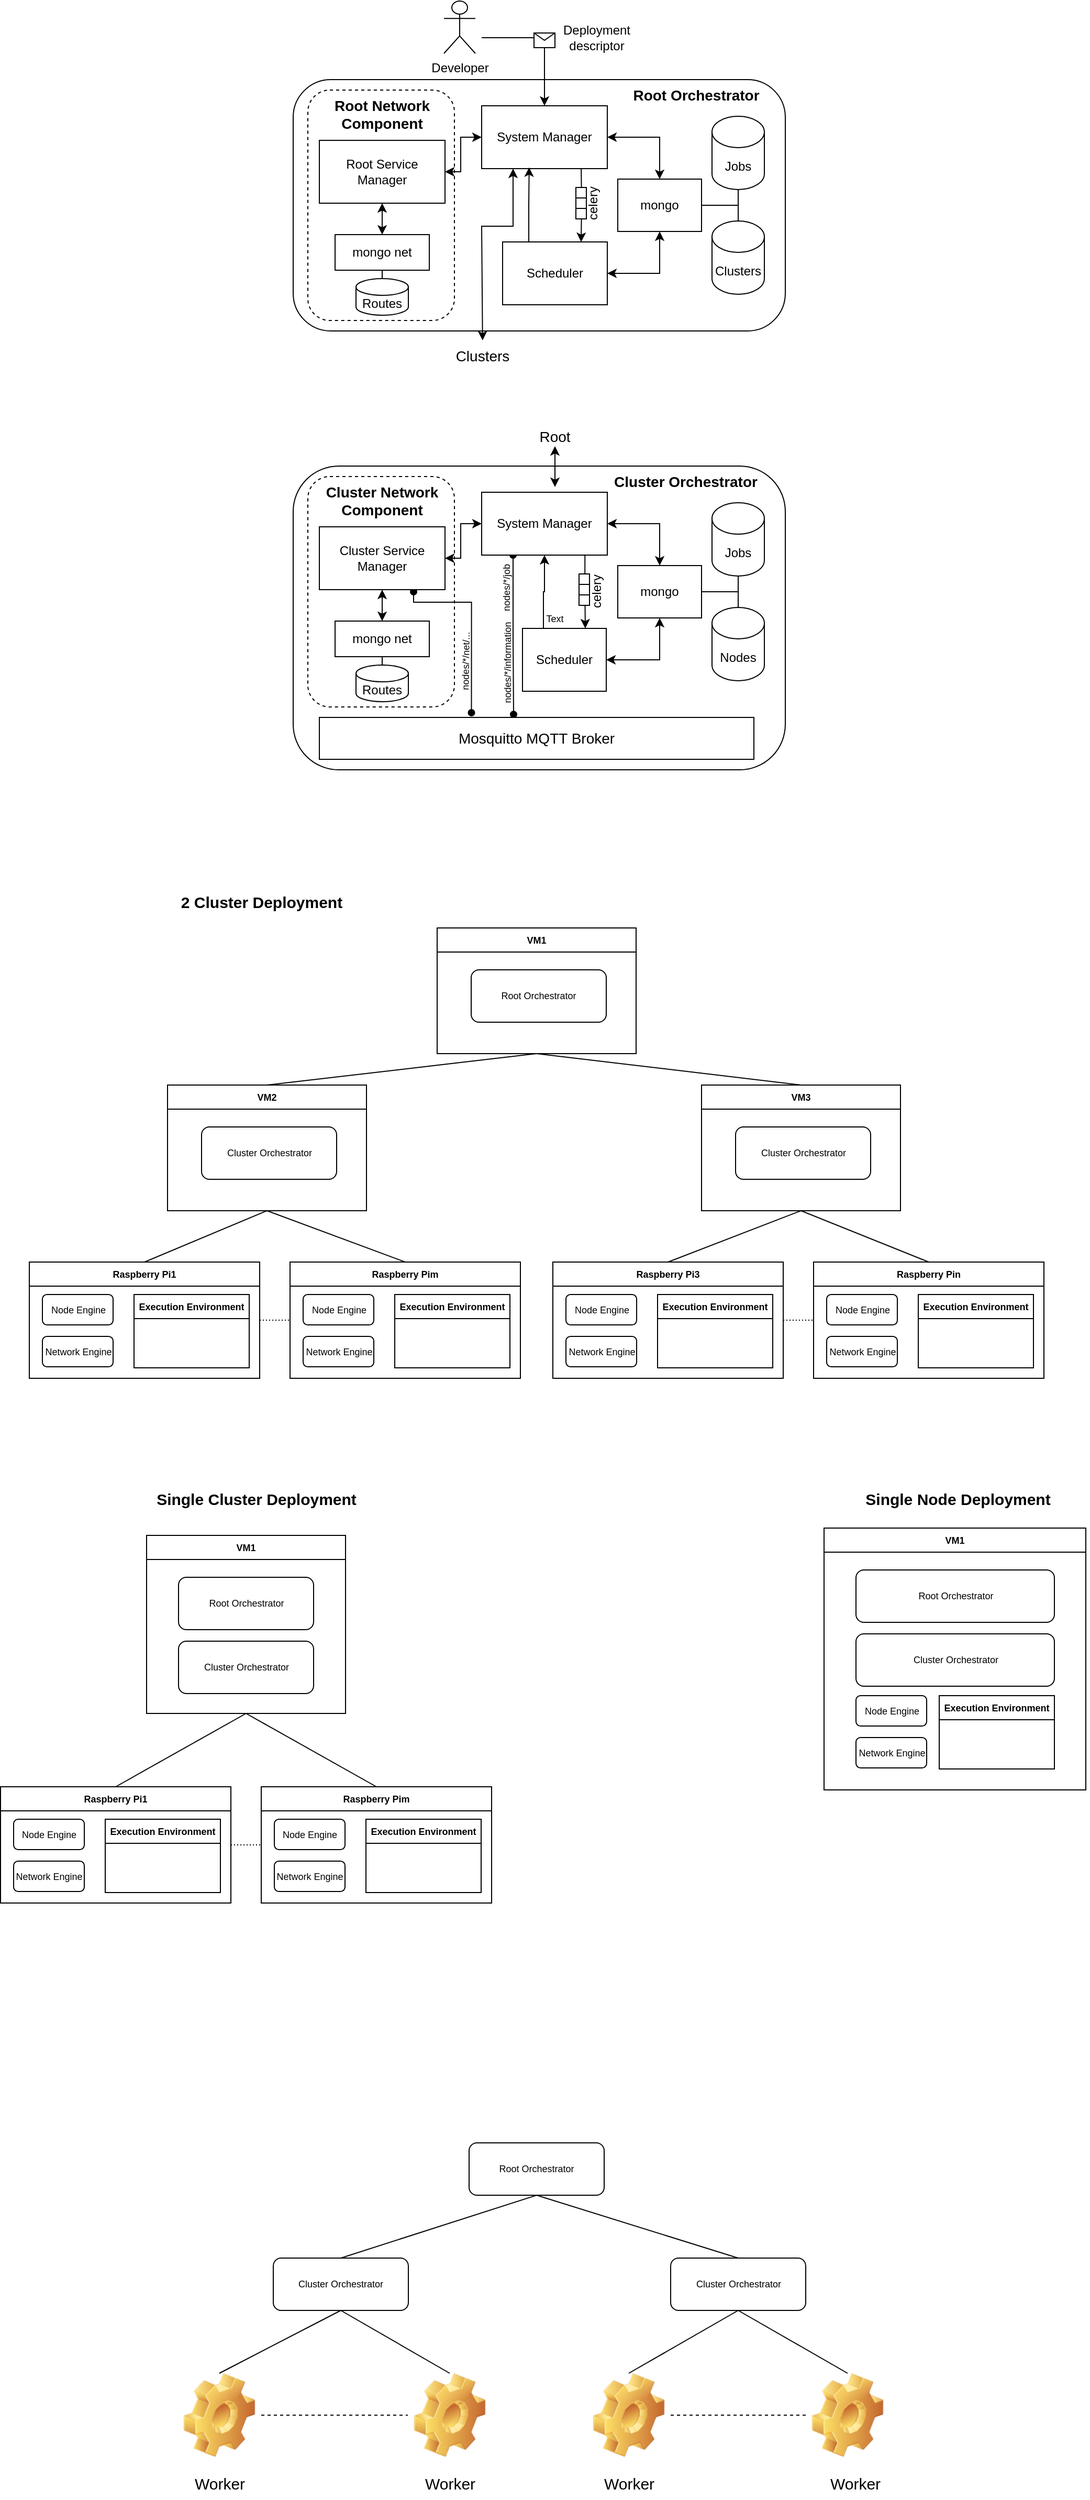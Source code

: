 <mxfile version="16.4.0" type="device"><diagram id="ZdwTuiK6LGV12zfFTO1-" name="Page-1"><mxGraphModel dx="1940" dy="1870" grid="1" gridSize="10" guides="1" tooltips="1" connect="1" arrows="1" fold="1" page="1" pageScale="1" pageWidth="827" pageHeight="1169" math="0" shadow="0"><root><mxCell id="0"/><mxCell id="1" parent="0"/><mxCell id="b5Y4_zGtjNbEffgwSiQB-1" value="" style="rounded=1;whiteSpace=wrap;html=1;" vertex="1" parent="1"><mxGeometry x="160" y="40" width="470" height="240" as="geometry"/></mxCell><mxCell id="b5Y4_zGtjNbEffgwSiQB-14" style="edgeStyle=orthogonalEdgeStyle;rounded=0;orthogonalLoop=1;jettySize=auto;html=1;entryX=0.75;entryY=0;entryDx=0;entryDy=0;endArrow=classic;endFill=1;" edge="1" parent="1" target="b5Y4_zGtjNbEffgwSiQB-4"><mxGeometry relative="1" as="geometry"><mxPoint x="435" y="120" as="sourcePoint"/></mxGeometry></mxCell><mxCell id="b5Y4_zGtjNbEffgwSiQB-27" style="edgeStyle=orthogonalEdgeStyle;rounded=0;orthogonalLoop=1;jettySize=auto;html=1;exitX=1;exitY=0.5;exitDx=0;exitDy=0;entryX=0.5;entryY=0;entryDx=0;entryDy=0;startArrow=classic;startFill=1;endArrow=classic;endFill=1;" edge="1" parent="1" source="b5Y4_zGtjNbEffgwSiQB-2" target="b5Y4_zGtjNbEffgwSiQB-9"><mxGeometry relative="1" as="geometry"/></mxCell><mxCell id="b5Y4_zGtjNbEffgwSiQB-2" value="System Manager" style="rounded=0;whiteSpace=wrap;html=1;" vertex="1" parent="1"><mxGeometry x="340" y="65" width="120" height="60" as="geometry"/></mxCell><mxCell id="b5Y4_zGtjNbEffgwSiQB-26" style="edgeStyle=orthogonalEdgeStyle;rounded=0;orthogonalLoop=1;jettySize=auto;html=1;exitX=1;exitY=0.5;exitDx=0;exitDy=0;endArrow=classic;endFill=1;startArrow=classic;startFill=1;" edge="1" parent="1" source="b5Y4_zGtjNbEffgwSiQB-4" target="b5Y4_zGtjNbEffgwSiQB-9"><mxGeometry relative="1" as="geometry"/></mxCell><mxCell id="b5Y4_zGtjNbEffgwSiQB-71" style="edgeStyle=orthogonalEdgeStyle;rounded=0;orthogonalLoop=1;jettySize=auto;html=1;exitX=0.25;exitY=0;exitDx=0;exitDy=0;entryX=0.378;entryY=0.981;entryDx=0;entryDy=0;entryPerimeter=0;fontSize=14;startArrow=none;startFill=0;endArrow=classic;endFill=1;" edge="1" parent="1" source="b5Y4_zGtjNbEffgwSiQB-4" target="b5Y4_zGtjNbEffgwSiQB-2"><mxGeometry relative="1" as="geometry"/></mxCell><mxCell id="b5Y4_zGtjNbEffgwSiQB-4" value="Scheduler" style="rounded=0;whiteSpace=wrap;html=1;" vertex="1" parent="1"><mxGeometry x="360" y="195" width="100" height="60" as="geometry"/></mxCell><mxCell id="b5Y4_zGtjNbEffgwSiQB-5" value="Jobs" style="shape=cylinder3;whiteSpace=wrap;html=1;boundedLbl=1;backgroundOutline=1;size=15;" vertex="1" parent="1"><mxGeometry x="560" y="75" width="50" height="70" as="geometry"/></mxCell><mxCell id="b5Y4_zGtjNbEffgwSiQB-7" value="" style="rounded=1;whiteSpace=wrap;html=1;dashed=1;" vertex="1" parent="1"><mxGeometry x="174" y="50" width="140" height="220" as="geometry"/></mxCell><mxCell id="b5Y4_zGtjNbEffgwSiQB-33" style="edgeStyle=orthogonalEdgeStyle;rounded=0;orthogonalLoop=1;jettySize=auto;html=1;exitX=0.5;exitY=1;exitDx=0;exitDy=0;entryX=0.5;entryY=0;entryDx=0;entryDy=0;startArrow=classic;startFill=1;endArrow=classic;endFill=1;" edge="1" parent="1" source="b5Y4_zGtjNbEffgwSiQB-3" target="b5Y4_zGtjNbEffgwSiQB-31"><mxGeometry relative="1" as="geometry"/></mxCell><mxCell id="b5Y4_zGtjNbEffgwSiQB-3" value="Root Service Manager" style="rounded=0;whiteSpace=wrap;html=1;" vertex="1" parent="1"><mxGeometry x="185" y="98" width="120" height="60" as="geometry"/></mxCell><mxCell id="b5Y4_zGtjNbEffgwSiQB-6" value="Routes" style="shape=cylinder3;whiteSpace=wrap;html=1;boundedLbl=1;backgroundOutline=1;size=8.0;" vertex="1" parent="1"><mxGeometry x="220" y="230" width="50" height="35" as="geometry"/></mxCell><mxCell id="b5Y4_zGtjNbEffgwSiQB-8" value="Clusters" style="shape=cylinder3;whiteSpace=wrap;html=1;boundedLbl=1;backgroundOutline=1;size=15;" vertex="1" parent="1"><mxGeometry x="560" y="175" width="50" height="70" as="geometry"/></mxCell><mxCell id="b5Y4_zGtjNbEffgwSiQB-11" style="edgeStyle=orthogonalEdgeStyle;rounded=0;orthogonalLoop=1;jettySize=auto;html=1;exitX=1;exitY=0.5;exitDx=0;exitDy=0;entryX=0.5;entryY=1;entryDx=0;entryDy=0;entryPerimeter=0;endArrow=none;endFill=0;" edge="1" parent="1" source="b5Y4_zGtjNbEffgwSiQB-9" target="b5Y4_zGtjNbEffgwSiQB-5"><mxGeometry relative="1" as="geometry"/></mxCell><mxCell id="b5Y4_zGtjNbEffgwSiQB-12" style="edgeStyle=orthogonalEdgeStyle;rounded=0;orthogonalLoop=1;jettySize=auto;html=1;exitX=1;exitY=0.5;exitDx=0;exitDy=0;entryX=0.5;entryY=0;entryDx=0;entryDy=0;entryPerimeter=0;endArrow=none;endFill=0;" edge="1" parent="1" source="b5Y4_zGtjNbEffgwSiQB-9" target="b5Y4_zGtjNbEffgwSiQB-8"><mxGeometry relative="1" as="geometry"/></mxCell><mxCell id="b5Y4_zGtjNbEffgwSiQB-9" value="mongo" style="rounded=0;whiteSpace=wrap;html=1;" vertex="1" parent="1"><mxGeometry x="470" y="135" width="80" height="50" as="geometry"/></mxCell><mxCell id="b5Y4_zGtjNbEffgwSiQB-24" value="" style="group" vertex="1" connectable="0" parent="1"><mxGeometry x="430" y="143" width="10" height="30" as="geometry"/></mxCell><mxCell id="b5Y4_zGtjNbEffgwSiQB-20" value="" style="rounded=0;whiteSpace=wrap;html=1;" vertex="1" parent="b5Y4_zGtjNbEffgwSiQB-24"><mxGeometry width="10" height="10" as="geometry"/></mxCell><mxCell id="b5Y4_zGtjNbEffgwSiQB-21" value="" style="rounded=0;whiteSpace=wrap;html=1;" vertex="1" parent="b5Y4_zGtjNbEffgwSiQB-24"><mxGeometry y="10" width="10" height="10" as="geometry"/></mxCell><mxCell id="b5Y4_zGtjNbEffgwSiQB-22" value="" style="rounded=0;whiteSpace=wrap;html=1;" vertex="1" parent="b5Y4_zGtjNbEffgwSiQB-24"><mxGeometry y="20" width="10" height="10" as="geometry"/></mxCell><mxCell id="b5Y4_zGtjNbEffgwSiQB-25" value="celery" style="text;html=1;strokeColor=none;fillColor=none;align=center;verticalAlign=middle;whiteSpace=wrap;rounded=0;rotation=-90;" vertex="1" parent="1"><mxGeometry x="409" y="148" width="75" height="20" as="geometry"/></mxCell><mxCell id="b5Y4_zGtjNbEffgwSiQB-29" style="edgeStyle=orthogonalEdgeStyle;rounded=0;orthogonalLoop=1;jettySize=auto;html=1;exitX=0;exitY=0.5;exitDx=0;exitDy=0;entryX=1;entryY=0.5;entryDx=0;entryDy=0;startArrow=classic;startFill=1;endArrow=classic;endFill=1;" edge="1" parent="1" source="b5Y4_zGtjNbEffgwSiQB-2" target="b5Y4_zGtjNbEffgwSiQB-3"><mxGeometry relative="1" as="geometry"><Array as="points"><mxPoint x="320" y="95"/><mxPoint x="320" y="128"/></Array></mxGeometry></mxCell><mxCell id="b5Y4_zGtjNbEffgwSiQB-34" style="edgeStyle=orthogonalEdgeStyle;rounded=0;orthogonalLoop=1;jettySize=auto;html=1;exitX=0.5;exitY=1;exitDx=0;exitDy=0;entryX=0.5;entryY=0;entryDx=0;entryDy=0;entryPerimeter=0;startArrow=none;startFill=0;endArrow=none;endFill=0;" edge="1" parent="1" source="b5Y4_zGtjNbEffgwSiQB-31" target="b5Y4_zGtjNbEffgwSiQB-6"><mxGeometry relative="1" as="geometry"/></mxCell><mxCell id="b5Y4_zGtjNbEffgwSiQB-31" value="mongo net" style="rounded=0;whiteSpace=wrap;html=1;" vertex="1" parent="1"><mxGeometry x="200" y="188" width="90" height="34" as="geometry"/></mxCell><mxCell id="b5Y4_zGtjNbEffgwSiQB-35" value="Developer" style="shape=umlActor;verticalLabelPosition=bottom;verticalAlign=top;html=1;outlineConnect=0;" vertex="1" parent="1"><mxGeometry x="304" y="-35" width="30" height="50" as="geometry"/></mxCell><mxCell id="b5Y4_zGtjNbEffgwSiQB-36" value="" style="endArrow=classic;html=1;rounded=0;entryX=0.5;entryY=0;entryDx=0;entryDy=0;" edge="1" parent="1" target="b5Y4_zGtjNbEffgwSiQB-2"><mxGeometry relative="1" as="geometry"><mxPoint x="340" as="sourcePoint"/><mxPoint x="430" y="-40" as="targetPoint"/><Array as="points"><mxPoint x="400"/></Array></mxGeometry></mxCell><mxCell id="b5Y4_zGtjNbEffgwSiQB-37" value="" style="shape=message;html=1;outlineConnect=0;" vertex="1" parent="b5Y4_zGtjNbEffgwSiQB-36"><mxGeometry width="20" height="14" relative="1" as="geometry"><mxPoint x="-10" y="-7" as="offset"/></mxGeometry></mxCell><mxCell id="b5Y4_zGtjNbEffgwSiQB-38" value="Deployment descriptor" style="text;html=1;strokeColor=none;fillColor=none;align=center;verticalAlign=middle;whiteSpace=wrap;rounded=0;" vertex="1" parent="1"><mxGeometry x="420" y="-15" width="60" height="30" as="geometry"/></mxCell><mxCell id="b5Y4_zGtjNbEffgwSiQB-39" value="&lt;b&gt;&lt;font style=&quot;font-size: 14px&quot;&gt;Root Orchestrator&lt;/font&gt;&lt;/b&gt;" style="text;html=1;strokeColor=none;fillColor=none;align=center;verticalAlign=middle;whiteSpace=wrap;rounded=0;dashed=1;" vertex="1" parent="1"><mxGeometry x="480" y="40" width="130" height="30" as="geometry"/></mxCell><mxCell id="b5Y4_zGtjNbEffgwSiQB-40" value="&lt;b&gt;&lt;font style=&quot;font-size: 14px&quot;&gt;Root Network Component&lt;/font&gt;&lt;/b&gt;" style="text;html=1;strokeColor=none;fillColor=none;align=center;verticalAlign=middle;whiteSpace=wrap;rounded=0;dashed=1;" vertex="1" parent="1"><mxGeometry x="185" y="58" width="120" height="30" as="geometry"/></mxCell><mxCell id="b5Y4_zGtjNbEffgwSiQB-42" value="" style="rounded=1;whiteSpace=wrap;html=1;" vertex="1" parent="1"><mxGeometry x="160" y="409" width="470" height="290" as="geometry"/></mxCell><mxCell id="b5Y4_zGtjNbEffgwSiQB-43" style="edgeStyle=orthogonalEdgeStyle;rounded=0;orthogonalLoop=1;jettySize=auto;html=1;exitX=0.822;exitY=0.994;exitDx=0;exitDy=0;entryX=0.75;entryY=0;entryDx=0;entryDy=0;endArrow=classic;endFill=1;exitPerimeter=0;" edge="1" parent="1" source="b5Y4_zGtjNbEffgwSiQB-45" target="b5Y4_zGtjNbEffgwSiQB-48"><mxGeometry relative="1" as="geometry"/></mxCell><mxCell id="b5Y4_zGtjNbEffgwSiQB-44" style="edgeStyle=orthogonalEdgeStyle;rounded=0;orthogonalLoop=1;jettySize=auto;html=1;exitX=1;exitY=0.5;exitDx=0;exitDy=0;entryX=0.5;entryY=0;entryDx=0;entryDy=0;startArrow=classic;startFill=1;endArrow=classic;endFill=1;" edge="1" parent="1" source="b5Y4_zGtjNbEffgwSiQB-45" target="b5Y4_zGtjNbEffgwSiQB-57"><mxGeometry relative="1" as="geometry"/></mxCell><mxCell id="b5Y4_zGtjNbEffgwSiQB-70" style="edgeStyle=orthogonalEdgeStyle;rounded=0;orthogonalLoop=1;jettySize=auto;html=1;exitX=0.25;exitY=1;exitDx=0;exitDy=0;entryX=0.447;entryY=-0.071;entryDx=0;entryDy=0;entryPerimeter=0;fontSize=14;startArrow=oval;startFill=1;endArrow=oval;endFill=1;" edge="1" parent="1" source="b5Y4_zGtjNbEffgwSiQB-45" target="b5Y4_zGtjNbEffgwSiQB-68"><mxGeometry relative="1" as="geometry"/></mxCell><mxCell id="b5Y4_zGtjNbEffgwSiQB-45" value="System Manager" style="rounded=0;whiteSpace=wrap;html=1;" vertex="1" parent="1"><mxGeometry x="340" y="434" width="120" height="60" as="geometry"/></mxCell><mxCell id="b5Y4_zGtjNbEffgwSiQB-46" style="edgeStyle=orthogonalEdgeStyle;rounded=0;orthogonalLoop=1;jettySize=auto;html=1;exitX=0.25;exitY=0;exitDx=0;exitDy=0;entryX=0.5;entryY=1;entryDx=0;entryDy=0;endArrow=classic;endFill=1;" edge="1" parent="1" source="b5Y4_zGtjNbEffgwSiQB-48" target="b5Y4_zGtjNbEffgwSiQB-45"><mxGeometry relative="1" as="geometry"/></mxCell><mxCell id="b5Y4_zGtjNbEffgwSiQB-47" style="edgeStyle=orthogonalEdgeStyle;rounded=0;orthogonalLoop=1;jettySize=auto;html=1;exitX=1;exitY=0.5;exitDx=0;exitDy=0;endArrow=classic;endFill=1;startArrow=classic;startFill=1;" edge="1" parent="1" source="b5Y4_zGtjNbEffgwSiQB-48" target="b5Y4_zGtjNbEffgwSiQB-57"><mxGeometry relative="1" as="geometry"/></mxCell><mxCell id="b5Y4_zGtjNbEffgwSiQB-48" value="Scheduler" style="rounded=0;whiteSpace=wrap;html=1;" vertex="1" parent="1"><mxGeometry x="379" y="564" width="80" height="60" as="geometry"/></mxCell><mxCell id="b5Y4_zGtjNbEffgwSiQB-49" value="Jobs" style="shape=cylinder3;whiteSpace=wrap;html=1;boundedLbl=1;backgroundOutline=1;size=15;" vertex="1" parent="1"><mxGeometry x="560" y="444" width="50" height="70" as="geometry"/></mxCell><mxCell id="b5Y4_zGtjNbEffgwSiQB-50" value="" style="rounded=1;whiteSpace=wrap;html=1;dashed=1;" vertex="1" parent="1"><mxGeometry x="174" y="419" width="140" height="220" as="geometry"/></mxCell><mxCell id="b5Y4_zGtjNbEffgwSiQB-51" style="edgeStyle=orthogonalEdgeStyle;rounded=0;orthogonalLoop=1;jettySize=auto;html=1;exitX=0.5;exitY=1;exitDx=0;exitDy=0;entryX=0.5;entryY=0;entryDx=0;entryDy=0;startArrow=classic;startFill=1;endArrow=classic;endFill=1;" edge="1" parent="1" source="b5Y4_zGtjNbEffgwSiQB-52" target="b5Y4_zGtjNbEffgwSiQB-65"><mxGeometry relative="1" as="geometry"/></mxCell><mxCell id="b5Y4_zGtjNbEffgwSiQB-69" style="edgeStyle=orthogonalEdgeStyle;rounded=0;orthogonalLoop=1;jettySize=auto;html=1;fontSize=14;startArrow=oval;startFill=1;endArrow=oval;endFill=1;entryX=0.35;entryY=-0.113;entryDx=0;entryDy=0;entryPerimeter=0;" edge="1" parent="1" target="b5Y4_zGtjNbEffgwSiQB-68"><mxGeometry relative="1" as="geometry"><mxPoint x="275" y="529" as="sourcePoint"/><mxPoint x="330" y="639" as="targetPoint"/><Array as="points"><mxPoint x="275" y="539"/><mxPoint x="330" y="539"/></Array></mxGeometry></mxCell><mxCell id="b5Y4_zGtjNbEffgwSiQB-52" value="Cluster Service Manager" style="rounded=0;whiteSpace=wrap;html=1;" vertex="1" parent="1"><mxGeometry x="185" y="467" width="120" height="60" as="geometry"/></mxCell><mxCell id="b5Y4_zGtjNbEffgwSiQB-53" value="Routes" style="shape=cylinder3;whiteSpace=wrap;html=1;boundedLbl=1;backgroundOutline=1;size=8.0;" vertex="1" parent="1"><mxGeometry x="220" y="599" width="50" height="35" as="geometry"/></mxCell><mxCell id="b5Y4_zGtjNbEffgwSiQB-54" value="Nodes" style="shape=cylinder3;whiteSpace=wrap;html=1;boundedLbl=1;backgroundOutline=1;size=15;" vertex="1" parent="1"><mxGeometry x="560" y="544" width="50" height="70" as="geometry"/></mxCell><mxCell id="b5Y4_zGtjNbEffgwSiQB-55" style="edgeStyle=orthogonalEdgeStyle;rounded=0;orthogonalLoop=1;jettySize=auto;html=1;exitX=1;exitY=0.5;exitDx=0;exitDy=0;entryX=0.5;entryY=1;entryDx=0;entryDy=0;entryPerimeter=0;endArrow=none;endFill=0;" edge="1" parent="1" source="b5Y4_zGtjNbEffgwSiQB-57" target="b5Y4_zGtjNbEffgwSiQB-49"><mxGeometry relative="1" as="geometry"/></mxCell><mxCell id="b5Y4_zGtjNbEffgwSiQB-56" style="edgeStyle=orthogonalEdgeStyle;rounded=0;orthogonalLoop=1;jettySize=auto;html=1;exitX=1;exitY=0.5;exitDx=0;exitDy=0;entryX=0.5;entryY=0;entryDx=0;entryDy=0;entryPerimeter=0;endArrow=none;endFill=0;" edge="1" parent="1" source="b5Y4_zGtjNbEffgwSiQB-57" target="b5Y4_zGtjNbEffgwSiQB-54"><mxGeometry relative="1" as="geometry"/></mxCell><mxCell id="b5Y4_zGtjNbEffgwSiQB-57" value="mongo" style="rounded=0;whiteSpace=wrap;html=1;" vertex="1" parent="1"><mxGeometry x="470" y="504" width="80" height="50" as="geometry"/></mxCell><mxCell id="b5Y4_zGtjNbEffgwSiQB-58" value="" style="group" vertex="1" connectable="0" parent="1"><mxGeometry x="433" y="512" width="10" height="30" as="geometry"/></mxCell><mxCell id="b5Y4_zGtjNbEffgwSiQB-59" value="" style="rounded=0;whiteSpace=wrap;html=1;" vertex="1" parent="b5Y4_zGtjNbEffgwSiQB-58"><mxGeometry width="10" height="10" as="geometry"/></mxCell><mxCell id="b5Y4_zGtjNbEffgwSiQB-60" value="" style="rounded=0;whiteSpace=wrap;html=1;" vertex="1" parent="b5Y4_zGtjNbEffgwSiQB-58"><mxGeometry y="10" width="10" height="10" as="geometry"/></mxCell><mxCell id="b5Y4_zGtjNbEffgwSiQB-61" value="" style="rounded=0;whiteSpace=wrap;html=1;" vertex="1" parent="b5Y4_zGtjNbEffgwSiQB-58"><mxGeometry y="20" width="10" height="10" as="geometry"/></mxCell><mxCell id="b5Y4_zGtjNbEffgwSiQB-62" value="celery" style="text;html=1;strokeColor=none;fillColor=none;align=center;verticalAlign=middle;whiteSpace=wrap;rounded=0;rotation=-90;" vertex="1" parent="1"><mxGeometry x="412.5" y="519" width="75" height="20" as="geometry"/></mxCell><mxCell id="b5Y4_zGtjNbEffgwSiQB-63" style="edgeStyle=orthogonalEdgeStyle;rounded=0;orthogonalLoop=1;jettySize=auto;html=1;exitX=0;exitY=0.5;exitDx=0;exitDy=0;entryX=1;entryY=0.5;entryDx=0;entryDy=0;startArrow=classic;startFill=1;endArrow=classic;endFill=1;" edge="1" parent="1" source="b5Y4_zGtjNbEffgwSiQB-45" target="b5Y4_zGtjNbEffgwSiQB-52"><mxGeometry relative="1" as="geometry"><Array as="points"><mxPoint x="320" y="464"/><mxPoint x="320" y="497"/></Array></mxGeometry></mxCell><mxCell id="b5Y4_zGtjNbEffgwSiQB-64" style="edgeStyle=orthogonalEdgeStyle;rounded=0;orthogonalLoop=1;jettySize=auto;html=1;exitX=0.5;exitY=1;exitDx=0;exitDy=0;entryX=0.5;entryY=0;entryDx=0;entryDy=0;entryPerimeter=0;startArrow=none;startFill=0;endArrow=none;endFill=0;" edge="1" parent="1" source="b5Y4_zGtjNbEffgwSiQB-65" target="b5Y4_zGtjNbEffgwSiQB-53"><mxGeometry relative="1" as="geometry"/></mxCell><mxCell id="b5Y4_zGtjNbEffgwSiQB-65" value="mongo net" style="rounded=0;whiteSpace=wrap;html=1;" vertex="1" parent="1"><mxGeometry x="200" y="557" width="90" height="34" as="geometry"/></mxCell><mxCell id="b5Y4_zGtjNbEffgwSiQB-66" value="&lt;b&gt;&lt;font style=&quot;font-size: 14px&quot;&gt;Cluster Orchestrator&lt;/font&gt;&lt;/b&gt;" style="text;html=1;strokeColor=none;fillColor=none;align=center;verticalAlign=middle;whiteSpace=wrap;rounded=0;dashed=1;" vertex="1" parent="1"><mxGeometry x="460" y="409" width="150" height="30" as="geometry"/></mxCell><mxCell id="b5Y4_zGtjNbEffgwSiQB-67" value="&lt;b&gt;&lt;font style=&quot;font-size: 14px&quot;&gt;Cluster Network Component&lt;/font&gt;&lt;/b&gt;" style="text;html=1;strokeColor=none;fillColor=none;align=center;verticalAlign=middle;whiteSpace=wrap;rounded=0;dashed=1;" vertex="1" parent="1"><mxGeometry x="185" y="427" width="120" height="30" as="geometry"/></mxCell><mxCell id="b5Y4_zGtjNbEffgwSiQB-68" value="Mosquitto MQTT Broker" style="rounded=0;whiteSpace=wrap;html=1;fontSize=14;" vertex="1" parent="1"><mxGeometry x="185" y="649" width="415" height="40" as="geometry"/></mxCell><mxCell id="b5Y4_zGtjNbEffgwSiQB-74" value="" style="endArrow=classic;startArrow=classic;html=1;rounded=0;fontSize=14;entryX=0.25;entryY=1;entryDx=0;entryDy=0;" edge="1" parent="1" source="b5Y4_zGtjNbEffgwSiQB-75" target="b5Y4_zGtjNbEffgwSiQB-2"><mxGeometry width="50" height="50" relative="1" as="geometry"><mxPoint x="340" y="290" as="sourcePoint"/><mxPoint x="390" y="260" as="targetPoint"/><Array as="points"><mxPoint x="340" y="180"/><mxPoint x="370" y="180"/></Array></mxGeometry></mxCell><mxCell id="b5Y4_zGtjNbEffgwSiQB-75" value="Clusters" style="text;html=1;strokeColor=none;fillColor=none;align=center;verticalAlign=middle;whiteSpace=wrap;rounded=0;fontSize=14;" vertex="1" parent="1"><mxGeometry x="311" y="289" width="60" height="30" as="geometry"/></mxCell><mxCell id="b5Y4_zGtjNbEffgwSiQB-76" value="" style="endArrow=classic;startArrow=classic;html=1;rounded=0;fontSize=14;" edge="1" parent="1"><mxGeometry width="50" height="50" relative="1" as="geometry"><mxPoint x="410" y="429" as="sourcePoint"/><mxPoint x="410" y="390" as="targetPoint"/></mxGeometry></mxCell><mxCell id="b5Y4_zGtjNbEffgwSiQB-77" value="Root" style="text;html=1;strokeColor=none;fillColor=none;align=center;verticalAlign=middle;whiteSpace=wrap;rounded=0;fontSize=14;" vertex="1" parent="1"><mxGeometry x="380" y="366" width="60" height="30" as="geometry"/></mxCell><mxCell id="b5Y4_zGtjNbEffgwSiQB-78" value="&lt;font style=&quot;font-size: 9px&quot;&gt;nodes/*/net/...&lt;/font&gt;" style="text;html=1;strokeColor=none;fillColor=none;align=center;verticalAlign=middle;whiteSpace=wrap;rounded=0;fontSize=14;rotation=-89;" vertex="1" parent="1"><mxGeometry x="293" y="580" width="60" height="30" as="geometry"/></mxCell><mxCell id="b5Y4_zGtjNbEffgwSiQB-79" value="Text" style="text;html=1;strokeColor=none;fillColor=none;align=center;verticalAlign=middle;whiteSpace=wrap;rounded=0;fontSize=9;" vertex="1" parent="1"><mxGeometry x="380" y="540" width="60" height="30" as="geometry"/></mxCell><mxCell id="b5Y4_zGtjNbEffgwSiQB-80" value="nodes/*/information&amp;nbsp;&amp;nbsp;" style="text;html=1;strokeColor=none;fillColor=none;align=center;verticalAlign=middle;whiteSpace=wrap;rounded=0;fontSize=9;rotation=-90;" vertex="1" parent="1"><mxGeometry x="335" y="579" width="60" height="30" as="geometry"/></mxCell><mxCell id="b5Y4_zGtjNbEffgwSiQB-81" value="nodes/*/job" style="text;html=1;strokeColor=none;fillColor=none;align=center;verticalAlign=middle;whiteSpace=wrap;rounded=0;fontSize=9;rotation=-90;" vertex="1" parent="1"><mxGeometry x="334" y="510" width="60" height="30" as="geometry"/></mxCell><mxCell id="b5Y4_zGtjNbEffgwSiQB-82" value="VM1" style="swimlane;fontSize=9;" vertex="1" parent="1"><mxGeometry x="297.5" y="850" width="190" height="120" as="geometry"/></mxCell><mxCell id="b5Y4_zGtjNbEffgwSiQB-83" value="Root Orchestrator" style="rounded=1;whiteSpace=wrap;html=1;fontSize=9;" vertex="1" parent="b5Y4_zGtjNbEffgwSiQB-82"><mxGeometry x="32.5" y="40" width="129" height="50" as="geometry"/></mxCell><mxCell id="b5Y4_zGtjNbEffgwSiQB-110" style="edgeStyle=none;rounded=0;orthogonalLoop=1;jettySize=auto;html=1;exitX=0.5;exitY=0;exitDx=0;exitDy=0;entryX=0.5;entryY=1;entryDx=0;entryDy=0;fontSize=9;startArrow=none;startFill=0;endArrow=none;endFill=0;" edge="1" parent="1" source="b5Y4_zGtjNbEffgwSiQB-86" target="b5Y4_zGtjNbEffgwSiQB-82"><mxGeometry relative="1" as="geometry"/></mxCell><mxCell id="b5Y4_zGtjNbEffgwSiQB-86" value="VM2" style="swimlane;fontSize=9;" vertex="1" parent="1"><mxGeometry x="40" y="1000" width="190" height="120" as="geometry"/></mxCell><mxCell id="b5Y4_zGtjNbEffgwSiQB-87" value="Cluster Orchestrator" style="rounded=1;whiteSpace=wrap;html=1;fontSize=9;" vertex="1" parent="b5Y4_zGtjNbEffgwSiQB-86"><mxGeometry x="32.5" y="40" width="129" height="50" as="geometry"/></mxCell><mxCell id="b5Y4_zGtjNbEffgwSiQB-111" style="edgeStyle=none;rounded=0;orthogonalLoop=1;jettySize=auto;html=1;exitX=0.5;exitY=0;exitDx=0;exitDy=0;entryX=0.5;entryY=1;entryDx=0;entryDy=0;fontSize=9;startArrow=none;startFill=0;endArrow=none;endFill=0;" edge="1" parent="1" source="b5Y4_zGtjNbEffgwSiQB-88" target="b5Y4_zGtjNbEffgwSiQB-82"><mxGeometry relative="1" as="geometry"/></mxCell><mxCell id="b5Y4_zGtjNbEffgwSiQB-88" value="VM3" style="swimlane;fontSize=9;" vertex="1" parent="1"><mxGeometry x="550" y="1000" width="190" height="120" as="geometry"/></mxCell><mxCell id="b5Y4_zGtjNbEffgwSiQB-89" value="Cluster Orchestrator" style="rounded=1;whiteSpace=wrap;html=1;fontSize=9;" vertex="1" parent="b5Y4_zGtjNbEffgwSiQB-88"><mxGeometry x="32.5" y="40" width="129" height="50" as="geometry"/></mxCell><mxCell id="b5Y4_zGtjNbEffgwSiQB-106" style="rounded=0;orthogonalLoop=1;jettySize=auto;html=1;exitX=0.5;exitY=0;exitDx=0;exitDy=0;entryX=0.5;entryY=1;entryDx=0;entryDy=0;fontSize=9;startArrow=none;startFill=0;endArrow=none;endFill=0;" edge="1" parent="1" source="b5Y4_zGtjNbEffgwSiQB-90" target="b5Y4_zGtjNbEffgwSiQB-86"><mxGeometry relative="1" as="geometry"/></mxCell><mxCell id="b5Y4_zGtjNbEffgwSiQB-120" style="edgeStyle=none;rounded=0;orthogonalLoop=1;jettySize=auto;html=1;exitX=1;exitY=0.5;exitDx=0;exitDy=0;entryX=0;entryY=0.5;entryDx=0;entryDy=0;dashed=1;dashPattern=1 2;fontSize=15;startArrow=none;startFill=0;endArrow=none;endFill=0;" edge="1" parent="1" source="b5Y4_zGtjNbEffgwSiQB-90" target="b5Y4_zGtjNbEffgwSiQB-94"><mxGeometry relative="1" as="geometry"/></mxCell><mxCell id="b5Y4_zGtjNbEffgwSiQB-90" value="Raspberry Pi1" style="swimlane;fontSize=9;" vertex="1" parent="1"><mxGeometry x="-92" y="1169" width="220" height="111" as="geometry"/></mxCell><mxCell id="b5Y4_zGtjNbEffgwSiQB-91" value="Node Engine" style="rounded=1;whiteSpace=wrap;html=1;fontSize=9;" vertex="1" parent="b5Y4_zGtjNbEffgwSiQB-90"><mxGeometry x="12.5" y="31" width="67.5" height="29" as="geometry"/></mxCell><mxCell id="b5Y4_zGtjNbEffgwSiQB-92" value="Network Engine" style="rounded=1;whiteSpace=wrap;html=1;fontSize=9;" vertex="1" parent="b5Y4_zGtjNbEffgwSiQB-90"><mxGeometry x="12.5" y="71" width="67.5" height="29" as="geometry"/></mxCell><mxCell id="b5Y4_zGtjNbEffgwSiQB-93" value="Execution Environment" style="swimlane;fontSize=9;" vertex="1" parent="b5Y4_zGtjNbEffgwSiQB-90"><mxGeometry x="100" y="31" width="110" height="70" as="geometry"/></mxCell><mxCell id="b5Y4_zGtjNbEffgwSiQB-94" value="Raspberry Pim" style="swimlane;fontSize=9;" vertex="1" parent="1"><mxGeometry x="157" y="1169" width="220" height="111" as="geometry"/></mxCell><mxCell id="b5Y4_zGtjNbEffgwSiQB-95" value="Node Engine" style="rounded=1;whiteSpace=wrap;html=1;fontSize=9;" vertex="1" parent="b5Y4_zGtjNbEffgwSiQB-94"><mxGeometry x="12.5" y="31" width="67.5" height="29" as="geometry"/></mxCell><mxCell id="b5Y4_zGtjNbEffgwSiQB-96" value="Network Engine" style="rounded=1;whiteSpace=wrap;html=1;fontSize=9;" vertex="1" parent="b5Y4_zGtjNbEffgwSiQB-94"><mxGeometry x="12.5" y="71" width="67.5" height="29" as="geometry"/></mxCell><mxCell id="b5Y4_zGtjNbEffgwSiQB-97" value="Execution Environment" style="swimlane;fontSize=9;" vertex="1" parent="b5Y4_zGtjNbEffgwSiQB-94"><mxGeometry x="100" y="31" width="110" height="70" as="geometry"/></mxCell><mxCell id="b5Y4_zGtjNbEffgwSiQB-108" style="edgeStyle=none;rounded=0;orthogonalLoop=1;jettySize=auto;html=1;exitX=0.5;exitY=0;exitDx=0;exitDy=0;entryX=0.5;entryY=1;entryDx=0;entryDy=0;fontSize=9;startArrow=none;startFill=0;endArrow=none;endFill=0;" edge="1" parent="1" source="b5Y4_zGtjNbEffgwSiQB-98" target="b5Y4_zGtjNbEffgwSiQB-88"><mxGeometry relative="1" as="geometry"/></mxCell><mxCell id="b5Y4_zGtjNbEffgwSiQB-119" style="edgeStyle=none;rounded=0;orthogonalLoop=1;jettySize=auto;html=1;exitX=1;exitY=0.5;exitDx=0;exitDy=0;entryX=0;entryY=0.5;entryDx=0;entryDy=0;fontSize=15;startArrow=none;startFill=0;endArrow=none;endFill=0;dashed=1;dashPattern=1 2;" edge="1" parent="1" source="b5Y4_zGtjNbEffgwSiQB-98" target="b5Y4_zGtjNbEffgwSiQB-102"><mxGeometry relative="1" as="geometry"/></mxCell><mxCell id="b5Y4_zGtjNbEffgwSiQB-98" value="Raspberry Pi3" style="swimlane;fontSize=9;" vertex="1" parent="1"><mxGeometry x="408" y="1169" width="220" height="111" as="geometry"/></mxCell><mxCell id="b5Y4_zGtjNbEffgwSiQB-99" value="Node Engine" style="rounded=1;whiteSpace=wrap;html=1;fontSize=9;" vertex="1" parent="b5Y4_zGtjNbEffgwSiQB-98"><mxGeometry x="12.5" y="31" width="67.5" height="29" as="geometry"/></mxCell><mxCell id="b5Y4_zGtjNbEffgwSiQB-100" value="Network Engine" style="rounded=1;whiteSpace=wrap;html=1;fontSize=9;" vertex="1" parent="b5Y4_zGtjNbEffgwSiQB-98"><mxGeometry x="12.5" y="71" width="67.5" height="29" as="geometry"/></mxCell><mxCell id="b5Y4_zGtjNbEffgwSiQB-101" value="Execution Environment" style="swimlane;fontSize=9;" vertex="1" parent="b5Y4_zGtjNbEffgwSiQB-98"><mxGeometry x="100" y="31" width="110" height="70" as="geometry"/></mxCell><mxCell id="b5Y4_zGtjNbEffgwSiQB-102" value="Raspberry Pin" style="swimlane;fontSize=9;" vertex="1" parent="1"><mxGeometry x="657" y="1169" width="220" height="111" as="geometry"/></mxCell><mxCell id="b5Y4_zGtjNbEffgwSiQB-103" value="Node Engine" style="rounded=1;whiteSpace=wrap;html=1;fontSize=9;" vertex="1" parent="b5Y4_zGtjNbEffgwSiQB-102"><mxGeometry x="12.5" y="31" width="67.5" height="29" as="geometry"/></mxCell><mxCell id="b5Y4_zGtjNbEffgwSiQB-104" value="Network Engine" style="rounded=1;whiteSpace=wrap;html=1;fontSize=9;" vertex="1" parent="b5Y4_zGtjNbEffgwSiQB-102"><mxGeometry x="12.5" y="71" width="67.5" height="29" as="geometry"/></mxCell><mxCell id="b5Y4_zGtjNbEffgwSiQB-105" value="Execution Environment" style="swimlane;fontSize=9;" vertex="1" parent="b5Y4_zGtjNbEffgwSiQB-102"><mxGeometry x="100" y="31" width="110" height="70" as="geometry"/></mxCell><mxCell id="b5Y4_zGtjNbEffgwSiQB-107" style="edgeStyle=none;rounded=0;orthogonalLoop=1;jettySize=auto;html=1;exitX=0.5;exitY=1;exitDx=0;exitDy=0;entryX=0.5;entryY=0;entryDx=0;entryDy=0;fontSize=9;startArrow=none;startFill=0;endArrow=none;endFill=0;" edge="1" parent="1" source="b5Y4_zGtjNbEffgwSiQB-86" target="b5Y4_zGtjNbEffgwSiQB-94"><mxGeometry relative="1" as="geometry"/></mxCell><mxCell id="b5Y4_zGtjNbEffgwSiQB-109" style="edgeStyle=none;rounded=0;orthogonalLoop=1;jettySize=auto;html=1;exitX=0.5;exitY=1;exitDx=0;exitDy=0;entryX=0.5;entryY=0;entryDx=0;entryDy=0;fontSize=9;startArrow=none;startFill=0;endArrow=none;endFill=0;" edge="1" parent="1" source="b5Y4_zGtjNbEffgwSiQB-88" target="b5Y4_zGtjNbEffgwSiQB-102"><mxGeometry relative="1" as="geometry"/></mxCell><mxCell id="b5Y4_zGtjNbEffgwSiQB-112" value="&lt;b&gt;&lt;font style=&quot;font-size: 15px&quot;&gt;2 Cluster Deployment&lt;/font&gt;&lt;/b&gt;" style="text;html=1;strokeColor=none;fillColor=none;align=center;verticalAlign=middle;whiteSpace=wrap;rounded=0;fontSize=9;" vertex="1" parent="1"><mxGeometry x="40" y="810" width="180" height="30" as="geometry"/></mxCell><mxCell id="b5Y4_zGtjNbEffgwSiQB-113" value="&lt;b&gt;&lt;font style=&quot;font-size: 15px&quot;&gt;Single Cluster Deployment&lt;/font&gt;&lt;/b&gt;" style="text;html=1;strokeColor=none;fillColor=none;align=center;verticalAlign=middle;whiteSpace=wrap;rounded=0;fontSize=9;" vertex="1" parent="1"><mxGeometry y="1380" width="250" height="30" as="geometry"/></mxCell><mxCell id="b5Y4_zGtjNbEffgwSiQB-131" style="edgeStyle=none;rounded=0;orthogonalLoop=1;jettySize=auto;html=1;exitX=0.5;exitY=1;exitDx=0;exitDy=0;entryX=0.5;entryY=0;entryDx=0;entryDy=0;fontSize=15;startArrow=none;startFill=0;endArrow=none;endFill=0;" edge="1" parent="1" source="b5Y4_zGtjNbEffgwSiQB-116" target="b5Y4_zGtjNbEffgwSiQB-126"><mxGeometry relative="1" as="geometry"/></mxCell><mxCell id="b5Y4_zGtjNbEffgwSiQB-116" value="VM1" style="swimlane;fontSize=9;" vertex="1" parent="1"><mxGeometry x="20" y="1430" width="190" height="170" as="geometry"/></mxCell><mxCell id="b5Y4_zGtjNbEffgwSiQB-117" value="Cluster Orchestrator" style="rounded=1;whiteSpace=wrap;html=1;fontSize=9;" vertex="1" parent="b5Y4_zGtjNbEffgwSiQB-116"><mxGeometry x="30.5" y="101" width="129" height="50" as="geometry"/></mxCell><mxCell id="b5Y4_zGtjNbEffgwSiQB-118" value="Root Orchestrator" style="rounded=1;whiteSpace=wrap;html=1;fontSize=9;" vertex="1" parent="b5Y4_zGtjNbEffgwSiQB-116"><mxGeometry x="30.5" y="40" width="129" height="50" as="geometry"/></mxCell><mxCell id="b5Y4_zGtjNbEffgwSiQB-121" style="edgeStyle=none;rounded=0;orthogonalLoop=1;jettySize=auto;html=1;exitX=1;exitY=0.5;exitDx=0;exitDy=0;entryX=0;entryY=0.5;entryDx=0;entryDy=0;dashed=1;dashPattern=1 2;fontSize=15;startArrow=none;startFill=0;endArrow=none;endFill=0;" edge="1" parent="1" source="b5Y4_zGtjNbEffgwSiQB-122" target="b5Y4_zGtjNbEffgwSiQB-126"><mxGeometry relative="1" as="geometry"/></mxCell><mxCell id="b5Y4_zGtjNbEffgwSiQB-130" style="rounded=0;orthogonalLoop=1;jettySize=auto;html=1;exitX=0.5;exitY=0;exitDx=0;exitDy=0;entryX=0.5;entryY=1;entryDx=0;entryDy=0;fontSize=15;startArrow=none;startFill=0;endArrow=none;endFill=0;" edge="1" parent="1" source="b5Y4_zGtjNbEffgwSiQB-122" target="b5Y4_zGtjNbEffgwSiQB-116"><mxGeometry relative="1" as="geometry"/></mxCell><mxCell id="b5Y4_zGtjNbEffgwSiQB-122" value="Raspberry Pi1" style="swimlane;fontSize=9;" vertex="1" parent="1"><mxGeometry x="-119.5" y="1670" width="220" height="111" as="geometry"/></mxCell><mxCell id="b5Y4_zGtjNbEffgwSiQB-123" value="Node Engine" style="rounded=1;whiteSpace=wrap;html=1;fontSize=9;" vertex="1" parent="b5Y4_zGtjNbEffgwSiQB-122"><mxGeometry x="12.5" y="31" width="67.5" height="29" as="geometry"/></mxCell><mxCell id="b5Y4_zGtjNbEffgwSiQB-124" value="Network Engine" style="rounded=1;whiteSpace=wrap;html=1;fontSize=9;" vertex="1" parent="b5Y4_zGtjNbEffgwSiQB-122"><mxGeometry x="12.5" y="71" width="67.5" height="29" as="geometry"/></mxCell><mxCell id="b5Y4_zGtjNbEffgwSiQB-125" value="Execution Environment" style="swimlane;fontSize=9;" vertex="1" parent="b5Y4_zGtjNbEffgwSiQB-122"><mxGeometry x="100" y="31" width="110" height="70" as="geometry"/></mxCell><mxCell id="b5Y4_zGtjNbEffgwSiQB-126" value="Raspberry Pim" style="swimlane;fontSize=9;" vertex="1" parent="1"><mxGeometry x="129.5" y="1670" width="220" height="111" as="geometry"/></mxCell><mxCell id="b5Y4_zGtjNbEffgwSiQB-127" value="Node Engine" style="rounded=1;whiteSpace=wrap;html=1;fontSize=9;" vertex="1" parent="b5Y4_zGtjNbEffgwSiQB-126"><mxGeometry x="12.5" y="31" width="67.5" height="29" as="geometry"/></mxCell><mxCell id="b5Y4_zGtjNbEffgwSiQB-128" value="Network Engine" style="rounded=1;whiteSpace=wrap;html=1;fontSize=9;" vertex="1" parent="b5Y4_zGtjNbEffgwSiQB-126"><mxGeometry x="12.5" y="71" width="67.5" height="29" as="geometry"/></mxCell><mxCell id="b5Y4_zGtjNbEffgwSiQB-129" value="Execution Environment" style="swimlane;fontSize=9;" vertex="1" parent="b5Y4_zGtjNbEffgwSiQB-126"><mxGeometry x="100" y="31" width="110" height="70" as="geometry"/></mxCell><mxCell id="b5Y4_zGtjNbEffgwSiQB-132" value="&lt;b&gt;&lt;font style=&quot;font-size: 15px&quot;&gt;Single Node Deployment&lt;/font&gt;&lt;/b&gt;" style="text;html=1;strokeColor=none;fillColor=none;align=center;verticalAlign=middle;whiteSpace=wrap;rounded=0;fontSize=9;" vertex="1" parent="1"><mxGeometry x="670" y="1380" width="250" height="30" as="geometry"/></mxCell><mxCell id="b5Y4_zGtjNbEffgwSiQB-133" value="VM1" style="swimlane;fontSize=9;" vertex="1" parent="1"><mxGeometry x="667" y="1423" width="250" height="250" as="geometry"/></mxCell><mxCell id="b5Y4_zGtjNbEffgwSiQB-134" value="Cluster Orchestrator" style="rounded=1;whiteSpace=wrap;html=1;fontSize=9;" vertex="1" parent="b5Y4_zGtjNbEffgwSiQB-133"><mxGeometry x="30.5" y="101" width="189.5" height="50" as="geometry"/></mxCell><mxCell id="b5Y4_zGtjNbEffgwSiQB-135" value="Root Orchestrator" style="rounded=1;whiteSpace=wrap;html=1;fontSize=9;" vertex="1" parent="b5Y4_zGtjNbEffgwSiQB-133"><mxGeometry x="30.5" y="40" width="189.5" height="50" as="geometry"/></mxCell><mxCell id="b5Y4_zGtjNbEffgwSiQB-136" value="Node Engine" style="rounded=1;whiteSpace=wrap;html=1;fontSize=9;" vertex="1" parent="b5Y4_zGtjNbEffgwSiQB-133"><mxGeometry x="30.5" y="160" width="67.5" height="29" as="geometry"/></mxCell><mxCell id="b5Y4_zGtjNbEffgwSiQB-137" value="Network Engine" style="rounded=1;whiteSpace=wrap;html=1;fontSize=9;" vertex="1" parent="b5Y4_zGtjNbEffgwSiQB-133"><mxGeometry x="30.5" y="200" width="67.5" height="29" as="geometry"/></mxCell><mxCell id="b5Y4_zGtjNbEffgwSiQB-138" value="Execution Environment" style="swimlane;fontSize=9;" vertex="1" parent="b5Y4_zGtjNbEffgwSiQB-133"><mxGeometry x="110" y="160" width="110" height="70" as="geometry"/></mxCell><mxCell id="b5Y4_zGtjNbEffgwSiQB-158" style="edgeStyle=none;rounded=0;orthogonalLoop=1;jettySize=auto;html=1;exitX=0.5;exitY=1;exitDx=0;exitDy=0;entryX=0.5;entryY=0;entryDx=0;entryDy=0;fontSize=15;startArrow=none;startFill=0;endArrow=none;endFill=0;" edge="1" parent="1" source="b5Y4_zGtjNbEffgwSiQB-139" target="b5Y4_zGtjNbEffgwSiQB-141"><mxGeometry relative="1" as="geometry"/></mxCell><mxCell id="b5Y4_zGtjNbEffgwSiQB-139" value="Root Orchestrator" style="rounded=1;whiteSpace=wrap;html=1;fontSize=9;" vertex="1" parent="1"><mxGeometry x="328" y="2010" width="129" height="50" as="geometry"/></mxCell><mxCell id="b5Y4_zGtjNbEffgwSiQB-155" style="edgeStyle=none;rounded=0;orthogonalLoop=1;jettySize=auto;html=1;exitX=0.5;exitY=1;exitDx=0;exitDy=0;entryX=0.5;entryY=0;entryDx=0;entryDy=0;fontSize=15;startArrow=none;startFill=0;endArrow=none;endFill=0;" edge="1" parent="1" source="b5Y4_zGtjNbEffgwSiQB-140" target="b5Y4_zGtjNbEffgwSiQB-144"><mxGeometry relative="1" as="geometry"/></mxCell><mxCell id="b5Y4_zGtjNbEffgwSiQB-157" style="edgeStyle=none;rounded=0;orthogonalLoop=1;jettySize=auto;html=1;exitX=0.5;exitY=0;exitDx=0;exitDy=0;entryX=0.5;entryY=1;entryDx=0;entryDy=0;fontSize=15;startArrow=none;startFill=0;endArrow=none;endFill=0;" edge="1" parent="1" source="b5Y4_zGtjNbEffgwSiQB-140" target="b5Y4_zGtjNbEffgwSiQB-139"><mxGeometry relative="1" as="geometry"/></mxCell><mxCell id="b5Y4_zGtjNbEffgwSiQB-140" value="Cluster Orchestrator" style="rounded=1;whiteSpace=wrap;html=1;fontSize=9;" vertex="1" parent="1"><mxGeometry x="141" y="2120" width="129" height="50" as="geometry"/></mxCell><mxCell id="b5Y4_zGtjNbEffgwSiQB-154" style="edgeStyle=none;rounded=0;orthogonalLoop=1;jettySize=auto;html=1;exitX=0.5;exitY=1;exitDx=0;exitDy=0;entryX=0.5;entryY=0;entryDx=0;entryDy=0;fontSize=15;startArrow=none;startFill=0;endArrow=none;endFill=0;" edge="1" parent="1" source="b5Y4_zGtjNbEffgwSiQB-141" target="b5Y4_zGtjNbEffgwSiQB-146"><mxGeometry relative="1" as="geometry"/></mxCell><mxCell id="b5Y4_zGtjNbEffgwSiQB-141" value="Cluster Orchestrator" style="rounded=1;whiteSpace=wrap;html=1;fontSize=9;" vertex="1" parent="1"><mxGeometry x="520.5" y="2120" width="129" height="50" as="geometry"/></mxCell><mxCell id="b5Y4_zGtjNbEffgwSiQB-147" style="edgeStyle=none;rounded=0;orthogonalLoop=1;jettySize=auto;html=1;exitX=1;exitY=0.5;exitDx=0;exitDy=0;fontSize=15;startArrow=none;startFill=0;endArrow=none;endFill=0;dashed=1;" edge="1" parent="1" source="b5Y4_zGtjNbEffgwSiQB-143" target="b5Y4_zGtjNbEffgwSiQB-144"><mxGeometry relative="1" as="geometry"/></mxCell><mxCell id="b5Y4_zGtjNbEffgwSiQB-156" style="edgeStyle=none;rounded=0;orthogonalLoop=1;jettySize=auto;html=1;exitX=0.5;exitY=0;exitDx=0;exitDy=0;entryX=0.5;entryY=1;entryDx=0;entryDy=0;fontSize=15;startArrow=none;startFill=0;endArrow=none;endFill=0;" edge="1" parent="1" source="b5Y4_zGtjNbEffgwSiQB-143" target="b5Y4_zGtjNbEffgwSiQB-140"><mxGeometry relative="1" as="geometry"/></mxCell><mxCell id="b5Y4_zGtjNbEffgwSiQB-143" value="" style="image;html=1;image=img/lib/clip_art/general/Gear_128x128.png;fontSize=15;" vertex="1" parent="1"><mxGeometry x="49.5" y="2230" width="80" height="80" as="geometry"/></mxCell><mxCell id="b5Y4_zGtjNbEffgwSiQB-144" value="" style="image;html=1;image=img/lib/clip_art/general/Gear_128x128.png;fontSize=15;" vertex="1" parent="1"><mxGeometry x="269.5" y="2230" width="80" height="80" as="geometry"/></mxCell><mxCell id="b5Y4_zGtjNbEffgwSiQB-152" style="edgeStyle=none;rounded=0;orthogonalLoop=1;jettySize=auto;html=1;exitX=1;exitY=0.5;exitDx=0;exitDy=0;entryX=0;entryY=0.5;entryDx=0;entryDy=0;dashed=1;fontSize=15;startArrow=none;startFill=0;endArrow=none;endFill=0;" edge="1" parent="1" source="b5Y4_zGtjNbEffgwSiQB-145" target="b5Y4_zGtjNbEffgwSiQB-146"><mxGeometry relative="1" as="geometry"/></mxCell><mxCell id="b5Y4_zGtjNbEffgwSiQB-153" style="edgeStyle=none;rounded=0;orthogonalLoop=1;jettySize=auto;html=1;exitX=0.5;exitY=0;exitDx=0;exitDy=0;entryX=0.5;entryY=1;entryDx=0;entryDy=0;fontSize=15;startArrow=none;startFill=0;endArrow=none;endFill=0;" edge="1" parent="1" source="b5Y4_zGtjNbEffgwSiQB-145" target="b5Y4_zGtjNbEffgwSiQB-141"><mxGeometry relative="1" as="geometry"/></mxCell><mxCell id="b5Y4_zGtjNbEffgwSiQB-145" value="" style="image;html=1;image=img/lib/clip_art/general/Gear_128x128.png;fontSize=15;" vertex="1" parent="1"><mxGeometry x="440.5" y="2230" width="80" height="80" as="geometry"/></mxCell><mxCell id="b5Y4_zGtjNbEffgwSiQB-146" value="" style="image;html=1;image=img/lib/clip_art/general/Gear_128x128.png;fontSize=15;" vertex="1" parent="1"><mxGeometry x="649.5" y="2230" width="80" height="80" as="geometry"/></mxCell><mxCell id="b5Y4_zGtjNbEffgwSiQB-148" value="Worker" style="text;html=1;strokeColor=none;fillColor=none;align=center;verticalAlign=middle;whiteSpace=wrap;rounded=0;fontSize=15;" vertex="1" parent="1"><mxGeometry x="59.5" y="2320" width="60" height="30" as="geometry"/></mxCell><mxCell id="b5Y4_zGtjNbEffgwSiQB-149" value="Worker" style="text;html=1;strokeColor=none;fillColor=none;align=center;verticalAlign=middle;whiteSpace=wrap;rounded=0;fontSize=15;" vertex="1" parent="1"><mxGeometry x="280" y="2320" width="60" height="30" as="geometry"/></mxCell><mxCell id="b5Y4_zGtjNbEffgwSiQB-150" value="Worker" style="text;html=1;strokeColor=none;fillColor=none;align=center;verticalAlign=middle;whiteSpace=wrap;rounded=0;fontSize=15;" vertex="1" parent="1"><mxGeometry x="450.5" y="2320" width="60" height="30" as="geometry"/></mxCell><mxCell id="b5Y4_zGtjNbEffgwSiQB-151" value="Worker" style="text;html=1;strokeColor=none;fillColor=none;align=center;verticalAlign=middle;whiteSpace=wrap;rounded=0;fontSize=15;" vertex="1" parent="1"><mxGeometry x="667" y="2320" width="60" height="30" as="geometry"/></mxCell></root></mxGraphModel></diagram></mxfile>